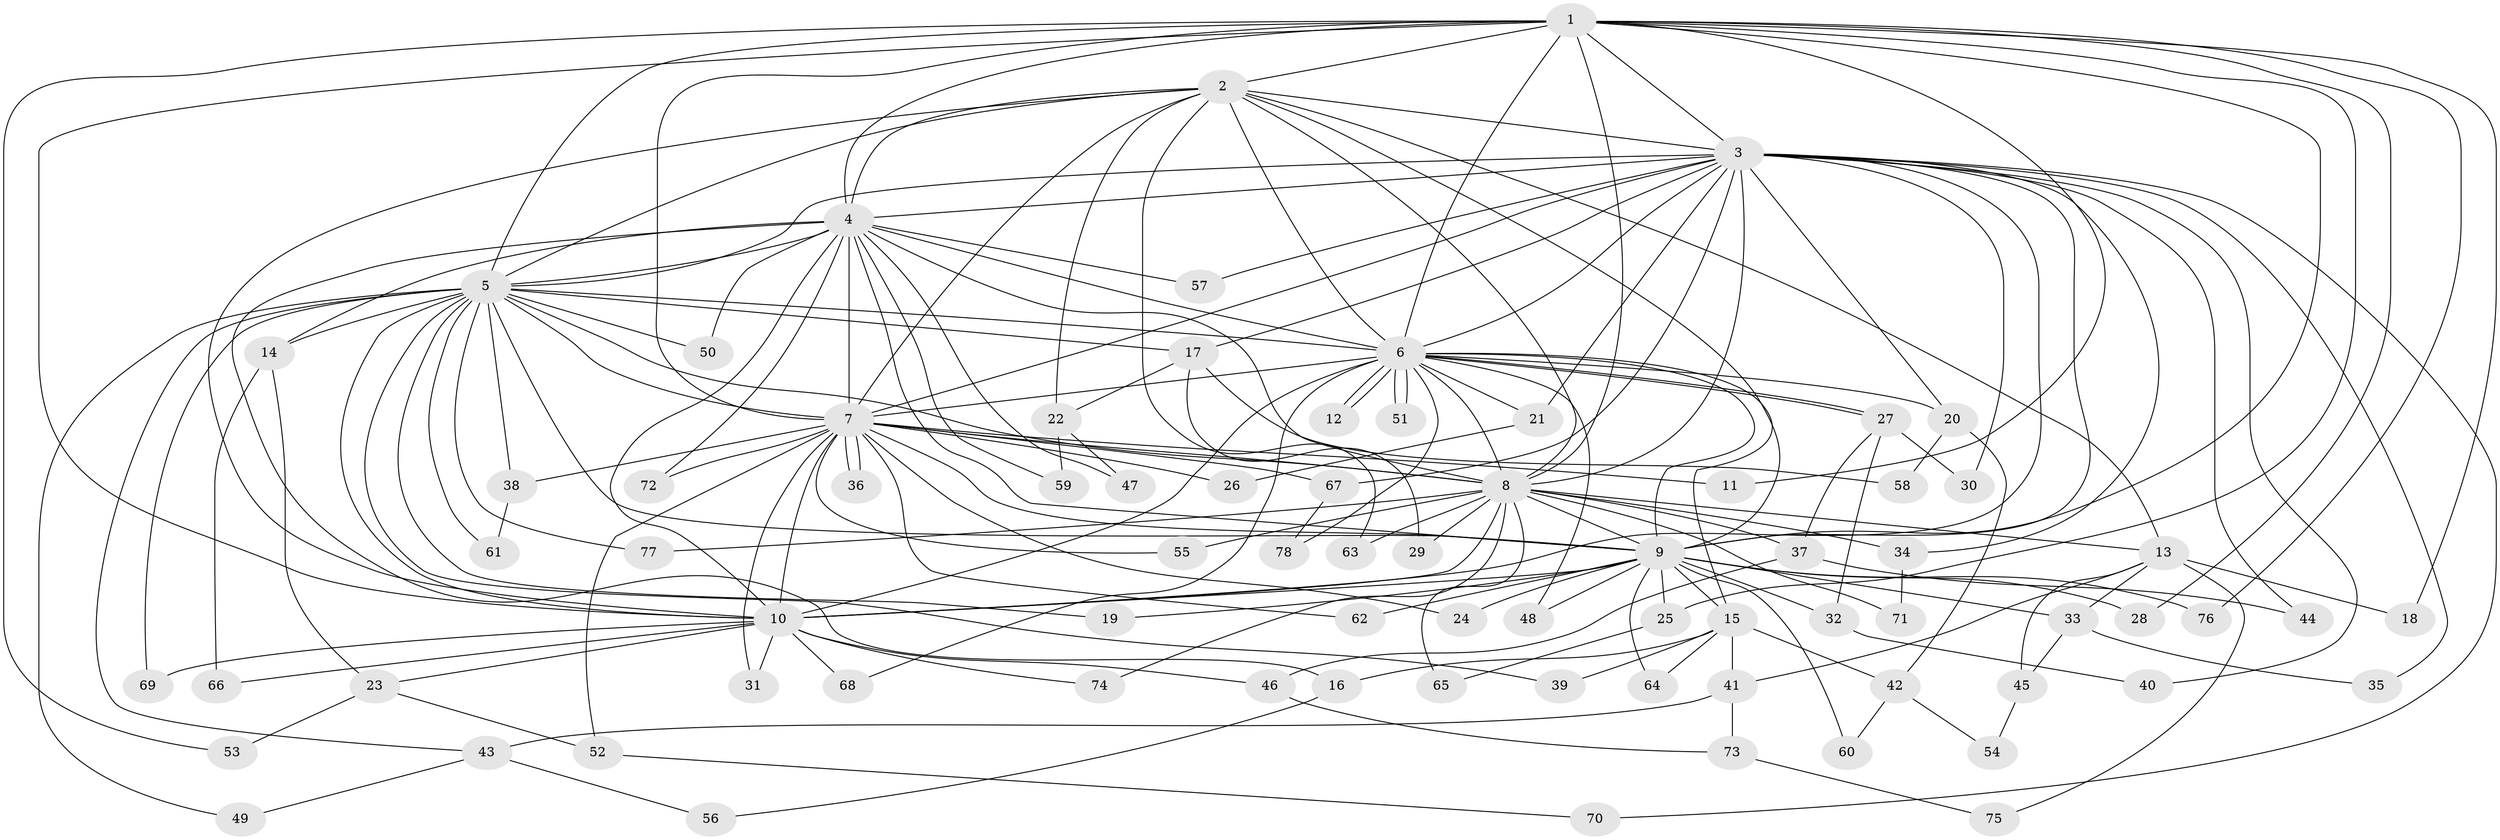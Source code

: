 // Generated by graph-tools (version 1.1) at 2025/45/03/09/25 04:45:16]
// undirected, 78 vertices, 181 edges
graph export_dot {
graph [start="1"]
  node [color=gray90,style=filled];
  1;
  2;
  3;
  4;
  5;
  6;
  7;
  8;
  9;
  10;
  11;
  12;
  13;
  14;
  15;
  16;
  17;
  18;
  19;
  20;
  21;
  22;
  23;
  24;
  25;
  26;
  27;
  28;
  29;
  30;
  31;
  32;
  33;
  34;
  35;
  36;
  37;
  38;
  39;
  40;
  41;
  42;
  43;
  44;
  45;
  46;
  47;
  48;
  49;
  50;
  51;
  52;
  53;
  54;
  55;
  56;
  57;
  58;
  59;
  60;
  61;
  62;
  63;
  64;
  65;
  66;
  67;
  68;
  69;
  70;
  71;
  72;
  73;
  74;
  75;
  76;
  77;
  78;
  1 -- 2;
  1 -- 3;
  1 -- 4;
  1 -- 5;
  1 -- 6;
  1 -- 7;
  1 -- 8;
  1 -- 9;
  1 -- 10;
  1 -- 11;
  1 -- 18;
  1 -- 25;
  1 -- 28;
  1 -- 53;
  1 -- 76;
  2 -- 3;
  2 -- 4;
  2 -- 5;
  2 -- 6;
  2 -- 7;
  2 -- 8;
  2 -- 9;
  2 -- 10;
  2 -- 13;
  2 -- 22;
  2 -- 63;
  3 -- 4;
  3 -- 5;
  3 -- 6;
  3 -- 7;
  3 -- 8;
  3 -- 9;
  3 -- 10;
  3 -- 17;
  3 -- 20;
  3 -- 21;
  3 -- 30;
  3 -- 34;
  3 -- 35;
  3 -- 40;
  3 -- 44;
  3 -- 57;
  3 -- 67;
  3 -- 70;
  4 -- 5;
  4 -- 6;
  4 -- 7;
  4 -- 8;
  4 -- 9;
  4 -- 10;
  4 -- 14;
  4 -- 16;
  4 -- 47;
  4 -- 50;
  4 -- 57;
  4 -- 59;
  4 -- 72;
  5 -- 6;
  5 -- 7;
  5 -- 8;
  5 -- 9;
  5 -- 10;
  5 -- 14;
  5 -- 17;
  5 -- 19;
  5 -- 38;
  5 -- 39;
  5 -- 43;
  5 -- 49;
  5 -- 50;
  5 -- 61;
  5 -- 69;
  5 -- 77;
  6 -- 7;
  6 -- 8;
  6 -- 9;
  6 -- 10;
  6 -- 12;
  6 -- 12;
  6 -- 15;
  6 -- 20;
  6 -- 21;
  6 -- 27;
  6 -- 27;
  6 -- 48;
  6 -- 51;
  6 -- 51;
  6 -- 68;
  6 -- 78;
  7 -- 8;
  7 -- 9;
  7 -- 10;
  7 -- 11;
  7 -- 24;
  7 -- 26;
  7 -- 31;
  7 -- 36;
  7 -- 36;
  7 -- 38;
  7 -- 52;
  7 -- 55;
  7 -- 62;
  7 -- 67;
  7 -- 72;
  8 -- 9;
  8 -- 10;
  8 -- 13;
  8 -- 29;
  8 -- 34;
  8 -- 37;
  8 -- 55;
  8 -- 63;
  8 -- 65;
  8 -- 71;
  8 -- 74;
  8 -- 77;
  9 -- 10;
  9 -- 15;
  9 -- 19;
  9 -- 24;
  9 -- 25;
  9 -- 28;
  9 -- 32;
  9 -- 33;
  9 -- 48;
  9 -- 60;
  9 -- 62;
  9 -- 64;
  9 -- 76;
  10 -- 23;
  10 -- 31;
  10 -- 46;
  10 -- 66;
  10 -- 68;
  10 -- 69;
  10 -- 74;
  13 -- 18;
  13 -- 33;
  13 -- 41;
  13 -- 45;
  13 -- 75;
  14 -- 23;
  14 -- 66;
  15 -- 16;
  15 -- 39;
  15 -- 41;
  15 -- 42;
  15 -- 64;
  16 -- 56;
  17 -- 22;
  17 -- 29;
  17 -- 58;
  20 -- 42;
  20 -- 58;
  21 -- 26;
  22 -- 47;
  22 -- 59;
  23 -- 52;
  23 -- 53;
  25 -- 65;
  27 -- 30;
  27 -- 32;
  27 -- 37;
  32 -- 40;
  33 -- 35;
  33 -- 45;
  34 -- 71;
  37 -- 44;
  37 -- 46;
  38 -- 61;
  41 -- 43;
  41 -- 73;
  42 -- 54;
  42 -- 60;
  43 -- 49;
  43 -- 56;
  45 -- 54;
  46 -- 73;
  52 -- 70;
  67 -- 78;
  73 -- 75;
}
